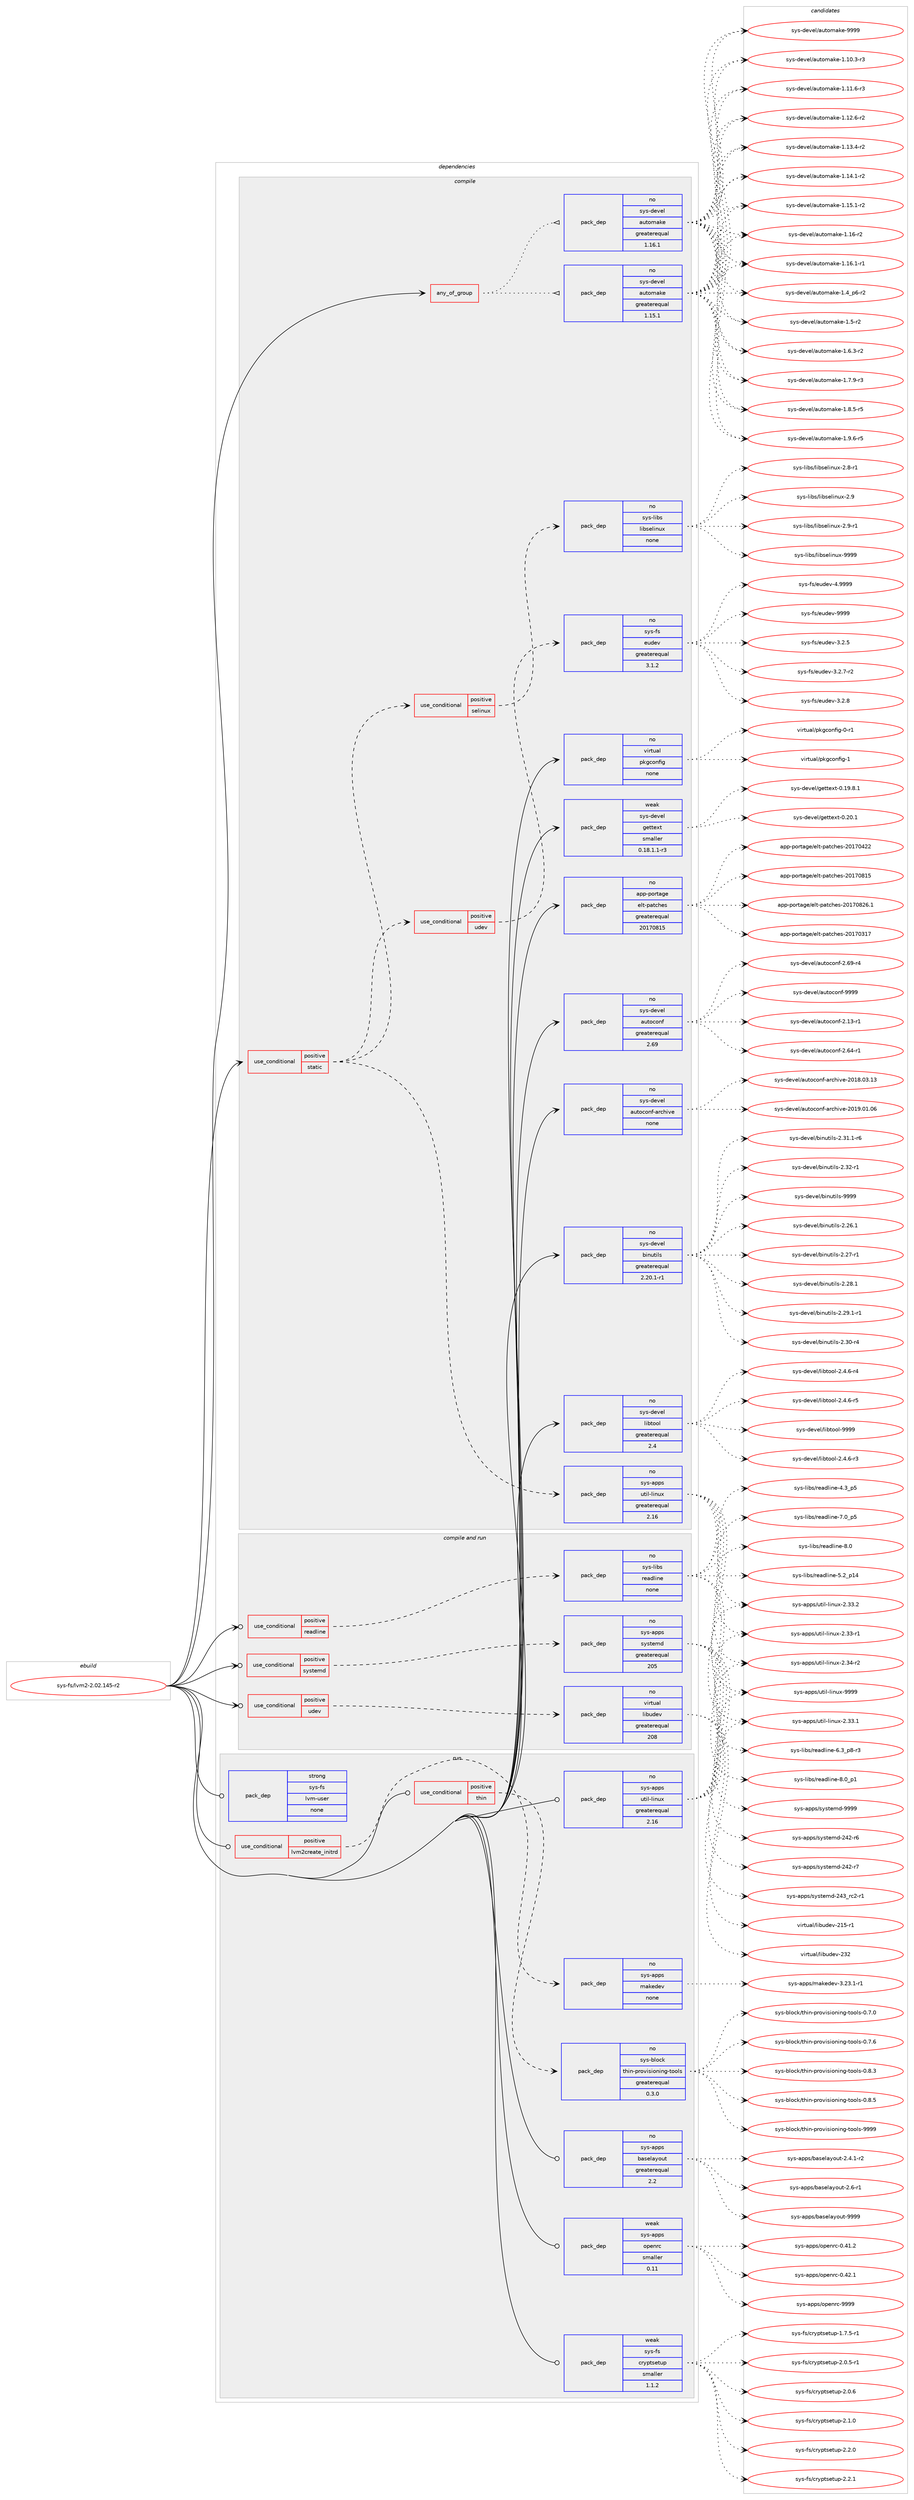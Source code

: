 digraph prolog {

# *************
# Graph options
# *************

newrank=true;
concentrate=true;
compound=true;
graph [rankdir=LR,fontname=Helvetica,fontsize=10,ranksep=1.5];#, ranksep=2.5, nodesep=0.2];
edge  [arrowhead=vee];
node  [fontname=Helvetica,fontsize=10];

# **********
# The ebuild
# **********

subgraph cluster_leftcol {
color=gray;
rank=same;
label=<<i>ebuild</i>>;
id [label="sys-fs/lvm2-2.02.145-r2", color=red, width=4, href="../sys-fs/lvm2-2.02.145-r2.svg"];
}

# ****************
# The dependencies
# ****************

subgraph cluster_midcol {
color=gray;
label=<<i>dependencies</i>>;
subgraph cluster_compile {
fillcolor="#eeeeee";
style=filled;
label=<<i>compile</i>>;
subgraph any19 {
dependency1341 [label=<<TABLE BORDER="0" CELLBORDER="1" CELLSPACING="0" CELLPADDING="4"><TR><TD CELLPADDING="10">any_of_group</TD></TR></TABLE>>, shape=none, color=red];subgraph pack999 {
dependency1342 [label=<<TABLE BORDER="0" CELLBORDER="1" CELLSPACING="0" CELLPADDING="4" WIDTH="220"><TR><TD ROWSPAN="6" CELLPADDING="30">pack_dep</TD></TR><TR><TD WIDTH="110">no</TD></TR><TR><TD>sys-devel</TD></TR><TR><TD>automake</TD></TR><TR><TD>greaterequal</TD></TR><TR><TD>1.16.1</TD></TR></TABLE>>, shape=none, color=blue];
}
dependency1341:e -> dependency1342:w [weight=20,style="dotted",arrowhead="oinv"];
subgraph pack1000 {
dependency1343 [label=<<TABLE BORDER="0" CELLBORDER="1" CELLSPACING="0" CELLPADDING="4" WIDTH="220"><TR><TD ROWSPAN="6" CELLPADDING="30">pack_dep</TD></TR><TR><TD WIDTH="110">no</TD></TR><TR><TD>sys-devel</TD></TR><TR><TD>automake</TD></TR><TR><TD>greaterequal</TD></TR><TR><TD>1.15.1</TD></TR></TABLE>>, shape=none, color=blue];
}
dependency1341:e -> dependency1343:w [weight=20,style="dotted",arrowhead="oinv"];
}
id:e -> dependency1341:w [weight=20,style="solid",arrowhead="vee"];
subgraph cond324 {
dependency1344 [label=<<TABLE BORDER="0" CELLBORDER="1" CELLSPACING="0" CELLPADDING="4"><TR><TD ROWSPAN="3" CELLPADDING="10">use_conditional</TD></TR><TR><TD>positive</TD></TR><TR><TD>static</TD></TR></TABLE>>, shape=none, color=red];
subgraph cond325 {
dependency1345 [label=<<TABLE BORDER="0" CELLBORDER="1" CELLSPACING="0" CELLPADDING="4"><TR><TD ROWSPAN="3" CELLPADDING="10">use_conditional</TD></TR><TR><TD>positive</TD></TR><TR><TD>selinux</TD></TR></TABLE>>, shape=none, color=red];
subgraph pack1001 {
dependency1346 [label=<<TABLE BORDER="0" CELLBORDER="1" CELLSPACING="0" CELLPADDING="4" WIDTH="220"><TR><TD ROWSPAN="6" CELLPADDING="30">pack_dep</TD></TR><TR><TD WIDTH="110">no</TD></TR><TR><TD>sys-libs</TD></TR><TR><TD>libselinux</TD></TR><TR><TD>none</TD></TR><TR><TD></TD></TR></TABLE>>, shape=none, color=blue];
}
dependency1345:e -> dependency1346:w [weight=20,style="dashed",arrowhead="vee"];
}
dependency1344:e -> dependency1345:w [weight=20,style="dashed",arrowhead="vee"];
subgraph cond326 {
dependency1347 [label=<<TABLE BORDER="0" CELLBORDER="1" CELLSPACING="0" CELLPADDING="4"><TR><TD ROWSPAN="3" CELLPADDING="10">use_conditional</TD></TR><TR><TD>positive</TD></TR><TR><TD>udev</TD></TR></TABLE>>, shape=none, color=red];
subgraph pack1002 {
dependency1348 [label=<<TABLE BORDER="0" CELLBORDER="1" CELLSPACING="0" CELLPADDING="4" WIDTH="220"><TR><TD ROWSPAN="6" CELLPADDING="30">pack_dep</TD></TR><TR><TD WIDTH="110">no</TD></TR><TR><TD>sys-fs</TD></TR><TR><TD>eudev</TD></TR><TR><TD>greaterequal</TD></TR><TR><TD>3.1.2</TD></TR></TABLE>>, shape=none, color=blue];
}
dependency1347:e -> dependency1348:w [weight=20,style="dashed",arrowhead="vee"];
}
dependency1344:e -> dependency1347:w [weight=20,style="dashed",arrowhead="vee"];
subgraph pack1003 {
dependency1349 [label=<<TABLE BORDER="0" CELLBORDER="1" CELLSPACING="0" CELLPADDING="4" WIDTH="220"><TR><TD ROWSPAN="6" CELLPADDING="30">pack_dep</TD></TR><TR><TD WIDTH="110">no</TD></TR><TR><TD>sys-apps</TD></TR><TR><TD>util-linux</TD></TR><TR><TD>greaterequal</TD></TR><TR><TD>2.16</TD></TR></TABLE>>, shape=none, color=blue];
}
dependency1344:e -> dependency1349:w [weight=20,style="dashed",arrowhead="vee"];
}
id:e -> dependency1344:w [weight=20,style="solid",arrowhead="vee"];
subgraph pack1004 {
dependency1350 [label=<<TABLE BORDER="0" CELLBORDER="1" CELLSPACING="0" CELLPADDING="4" WIDTH="220"><TR><TD ROWSPAN="6" CELLPADDING="30">pack_dep</TD></TR><TR><TD WIDTH="110">no</TD></TR><TR><TD>app-portage</TD></TR><TR><TD>elt-patches</TD></TR><TR><TD>greaterequal</TD></TR><TR><TD>20170815</TD></TR></TABLE>>, shape=none, color=blue];
}
id:e -> dependency1350:w [weight=20,style="solid",arrowhead="vee"];
subgraph pack1005 {
dependency1351 [label=<<TABLE BORDER="0" CELLBORDER="1" CELLSPACING="0" CELLPADDING="4" WIDTH="220"><TR><TD ROWSPAN="6" CELLPADDING="30">pack_dep</TD></TR><TR><TD WIDTH="110">no</TD></TR><TR><TD>sys-devel</TD></TR><TR><TD>autoconf</TD></TR><TR><TD>greaterequal</TD></TR><TR><TD>2.69</TD></TR></TABLE>>, shape=none, color=blue];
}
id:e -> dependency1351:w [weight=20,style="solid",arrowhead="vee"];
subgraph pack1006 {
dependency1352 [label=<<TABLE BORDER="0" CELLBORDER="1" CELLSPACING="0" CELLPADDING="4" WIDTH="220"><TR><TD ROWSPAN="6" CELLPADDING="30">pack_dep</TD></TR><TR><TD WIDTH="110">no</TD></TR><TR><TD>sys-devel</TD></TR><TR><TD>autoconf-archive</TD></TR><TR><TD>none</TD></TR><TR><TD></TD></TR></TABLE>>, shape=none, color=blue];
}
id:e -> dependency1352:w [weight=20,style="solid",arrowhead="vee"];
subgraph pack1007 {
dependency1353 [label=<<TABLE BORDER="0" CELLBORDER="1" CELLSPACING="0" CELLPADDING="4" WIDTH="220"><TR><TD ROWSPAN="6" CELLPADDING="30">pack_dep</TD></TR><TR><TD WIDTH="110">no</TD></TR><TR><TD>sys-devel</TD></TR><TR><TD>binutils</TD></TR><TR><TD>greaterequal</TD></TR><TR><TD>2.20.1-r1</TD></TR></TABLE>>, shape=none, color=blue];
}
id:e -> dependency1353:w [weight=20,style="solid",arrowhead="vee"];
subgraph pack1008 {
dependency1354 [label=<<TABLE BORDER="0" CELLBORDER="1" CELLSPACING="0" CELLPADDING="4" WIDTH="220"><TR><TD ROWSPAN="6" CELLPADDING="30">pack_dep</TD></TR><TR><TD WIDTH="110">no</TD></TR><TR><TD>sys-devel</TD></TR><TR><TD>libtool</TD></TR><TR><TD>greaterequal</TD></TR><TR><TD>2.4</TD></TR></TABLE>>, shape=none, color=blue];
}
id:e -> dependency1354:w [weight=20,style="solid",arrowhead="vee"];
subgraph pack1009 {
dependency1355 [label=<<TABLE BORDER="0" CELLBORDER="1" CELLSPACING="0" CELLPADDING="4" WIDTH="220"><TR><TD ROWSPAN="6" CELLPADDING="30">pack_dep</TD></TR><TR><TD WIDTH="110">no</TD></TR><TR><TD>virtual</TD></TR><TR><TD>pkgconfig</TD></TR><TR><TD>none</TD></TR><TR><TD></TD></TR></TABLE>>, shape=none, color=blue];
}
id:e -> dependency1355:w [weight=20,style="solid",arrowhead="vee"];
subgraph pack1010 {
dependency1356 [label=<<TABLE BORDER="0" CELLBORDER="1" CELLSPACING="0" CELLPADDING="4" WIDTH="220"><TR><TD ROWSPAN="6" CELLPADDING="30">pack_dep</TD></TR><TR><TD WIDTH="110">weak</TD></TR><TR><TD>sys-devel</TD></TR><TR><TD>gettext</TD></TR><TR><TD>smaller</TD></TR><TR><TD>0.18.1.1-r3</TD></TR></TABLE>>, shape=none, color=blue];
}
id:e -> dependency1356:w [weight=20,style="solid",arrowhead="vee"];
}
subgraph cluster_compileandrun {
fillcolor="#eeeeee";
style=filled;
label=<<i>compile and run</i>>;
subgraph cond327 {
dependency1357 [label=<<TABLE BORDER="0" CELLBORDER="1" CELLSPACING="0" CELLPADDING="4"><TR><TD ROWSPAN="3" CELLPADDING="10">use_conditional</TD></TR><TR><TD>positive</TD></TR><TR><TD>readline</TD></TR></TABLE>>, shape=none, color=red];
subgraph pack1011 {
dependency1358 [label=<<TABLE BORDER="0" CELLBORDER="1" CELLSPACING="0" CELLPADDING="4" WIDTH="220"><TR><TD ROWSPAN="6" CELLPADDING="30">pack_dep</TD></TR><TR><TD WIDTH="110">no</TD></TR><TR><TD>sys-libs</TD></TR><TR><TD>readline</TD></TR><TR><TD>none</TD></TR><TR><TD></TD></TR></TABLE>>, shape=none, color=blue];
}
dependency1357:e -> dependency1358:w [weight=20,style="dashed",arrowhead="vee"];
}
id:e -> dependency1357:w [weight=20,style="solid",arrowhead="odotvee"];
subgraph cond328 {
dependency1359 [label=<<TABLE BORDER="0" CELLBORDER="1" CELLSPACING="0" CELLPADDING="4"><TR><TD ROWSPAN="3" CELLPADDING="10">use_conditional</TD></TR><TR><TD>positive</TD></TR><TR><TD>systemd</TD></TR></TABLE>>, shape=none, color=red];
subgraph pack1012 {
dependency1360 [label=<<TABLE BORDER="0" CELLBORDER="1" CELLSPACING="0" CELLPADDING="4" WIDTH="220"><TR><TD ROWSPAN="6" CELLPADDING="30">pack_dep</TD></TR><TR><TD WIDTH="110">no</TD></TR><TR><TD>sys-apps</TD></TR><TR><TD>systemd</TD></TR><TR><TD>greaterequal</TD></TR><TR><TD>205</TD></TR></TABLE>>, shape=none, color=blue];
}
dependency1359:e -> dependency1360:w [weight=20,style="dashed",arrowhead="vee"];
}
id:e -> dependency1359:w [weight=20,style="solid",arrowhead="odotvee"];
subgraph cond329 {
dependency1361 [label=<<TABLE BORDER="0" CELLBORDER="1" CELLSPACING="0" CELLPADDING="4"><TR><TD ROWSPAN="3" CELLPADDING="10">use_conditional</TD></TR><TR><TD>positive</TD></TR><TR><TD>udev</TD></TR></TABLE>>, shape=none, color=red];
subgraph pack1013 {
dependency1362 [label=<<TABLE BORDER="0" CELLBORDER="1" CELLSPACING="0" CELLPADDING="4" WIDTH="220"><TR><TD ROWSPAN="6" CELLPADDING="30">pack_dep</TD></TR><TR><TD WIDTH="110">no</TD></TR><TR><TD>virtual</TD></TR><TR><TD>libudev</TD></TR><TR><TD>greaterequal</TD></TR><TR><TD>208</TD></TR></TABLE>>, shape=none, color=blue];
}
dependency1361:e -> dependency1362:w [weight=20,style="dashed",arrowhead="vee"];
}
id:e -> dependency1361:w [weight=20,style="solid",arrowhead="odotvee"];
}
subgraph cluster_run {
fillcolor="#eeeeee";
style=filled;
label=<<i>run</i>>;
subgraph cond330 {
dependency1363 [label=<<TABLE BORDER="0" CELLBORDER="1" CELLSPACING="0" CELLPADDING="4"><TR><TD ROWSPAN="3" CELLPADDING="10">use_conditional</TD></TR><TR><TD>positive</TD></TR><TR><TD>lvm2create_initrd</TD></TR></TABLE>>, shape=none, color=red];
subgraph pack1014 {
dependency1364 [label=<<TABLE BORDER="0" CELLBORDER="1" CELLSPACING="0" CELLPADDING="4" WIDTH="220"><TR><TD ROWSPAN="6" CELLPADDING="30">pack_dep</TD></TR><TR><TD WIDTH="110">no</TD></TR><TR><TD>sys-apps</TD></TR><TR><TD>makedev</TD></TR><TR><TD>none</TD></TR><TR><TD></TD></TR></TABLE>>, shape=none, color=blue];
}
dependency1363:e -> dependency1364:w [weight=20,style="dashed",arrowhead="vee"];
}
id:e -> dependency1363:w [weight=20,style="solid",arrowhead="odot"];
subgraph cond331 {
dependency1365 [label=<<TABLE BORDER="0" CELLBORDER="1" CELLSPACING="0" CELLPADDING="4"><TR><TD ROWSPAN="3" CELLPADDING="10">use_conditional</TD></TR><TR><TD>positive</TD></TR><TR><TD>thin</TD></TR></TABLE>>, shape=none, color=red];
subgraph pack1015 {
dependency1366 [label=<<TABLE BORDER="0" CELLBORDER="1" CELLSPACING="0" CELLPADDING="4" WIDTH="220"><TR><TD ROWSPAN="6" CELLPADDING="30">pack_dep</TD></TR><TR><TD WIDTH="110">no</TD></TR><TR><TD>sys-block</TD></TR><TR><TD>thin-provisioning-tools</TD></TR><TR><TD>greaterequal</TD></TR><TR><TD>0.3.0</TD></TR></TABLE>>, shape=none, color=blue];
}
dependency1365:e -> dependency1366:w [weight=20,style="dashed",arrowhead="vee"];
}
id:e -> dependency1365:w [weight=20,style="solid",arrowhead="odot"];
subgraph pack1016 {
dependency1367 [label=<<TABLE BORDER="0" CELLBORDER="1" CELLSPACING="0" CELLPADDING="4" WIDTH="220"><TR><TD ROWSPAN="6" CELLPADDING="30">pack_dep</TD></TR><TR><TD WIDTH="110">no</TD></TR><TR><TD>sys-apps</TD></TR><TR><TD>baselayout</TD></TR><TR><TD>greaterequal</TD></TR><TR><TD>2.2</TD></TR></TABLE>>, shape=none, color=blue];
}
id:e -> dependency1367:w [weight=20,style="solid",arrowhead="odot"];
subgraph pack1017 {
dependency1368 [label=<<TABLE BORDER="0" CELLBORDER="1" CELLSPACING="0" CELLPADDING="4" WIDTH="220"><TR><TD ROWSPAN="6" CELLPADDING="30">pack_dep</TD></TR><TR><TD WIDTH="110">no</TD></TR><TR><TD>sys-apps</TD></TR><TR><TD>util-linux</TD></TR><TR><TD>greaterequal</TD></TR><TR><TD>2.16</TD></TR></TABLE>>, shape=none, color=blue];
}
id:e -> dependency1368:w [weight=20,style="solid",arrowhead="odot"];
subgraph pack1018 {
dependency1369 [label=<<TABLE BORDER="0" CELLBORDER="1" CELLSPACING="0" CELLPADDING="4" WIDTH="220"><TR><TD ROWSPAN="6" CELLPADDING="30">pack_dep</TD></TR><TR><TD WIDTH="110">strong</TD></TR><TR><TD>sys-fs</TD></TR><TR><TD>lvm-user</TD></TR><TR><TD>none</TD></TR><TR><TD></TD></TR></TABLE>>, shape=none, color=blue];
}
id:e -> dependency1369:w [weight=20,style="solid",arrowhead="odot"];
subgraph pack1019 {
dependency1370 [label=<<TABLE BORDER="0" CELLBORDER="1" CELLSPACING="0" CELLPADDING="4" WIDTH="220"><TR><TD ROWSPAN="6" CELLPADDING="30">pack_dep</TD></TR><TR><TD WIDTH="110">weak</TD></TR><TR><TD>sys-apps</TD></TR><TR><TD>openrc</TD></TR><TR><TD>smaller</TD></TR><TR><TD>0.11</TD></TR></TABLE>>, shape=none, color=blue];
}
id:e -> dependency1370:w [weight=20,style="solid",arrowhead="odot"];
subgraph pack1020 {
dependency1371 [label=<<TABLE BORDER="0" CELLBORDER="1" CELLSPACING="0" CELLPADDING="4" WIDTH="220"><TR><TD ROWSPAN="6" CELLPADDING="30">pack_dep</TD></TR><TR><TD WIDTH="110">weak</TD></TR><TR><TD>sys-fs</TD></TR><TR><TD>cryptsetup</TD></TR><TR><TD>smaller</TD></TR><TR><TD>1.1.2</TD></TR></TABLE>>, shape=none, color=blue];
}
id:e -> dependency1371:w [weight=20,style="solid",arrowhead="odot"];
}
}

# **************
# The candidates
# **************

subgraph cluster_choices {
rank=same;
color=gray;
label=<<i>candidates</i>>;

subgraph choice999 {
color=black;
nodesep=1;
choice11512111545100101118101108479711711611110997107101454946494846514511451 [label="sys-devel/automake-1.10.3-r3", color=red, width=4,href="../sys-devel/automake-1.10.3-r3.svg"];
choice11512111545100101118101108479711711611110997107101454946494946544511451 [label="sys-devel/automake-1.11.6-r3", color=red, width=4,href="../sys-devel/automake-1.11.6-r3.svg"];
choice11512111545100101118101108479711711611110997107101454946495046544511450 [label="sys-devel/automake-1.12.6-r2", color=red, width=4,href="../sys-devel/automake-1.12.6-r2.svg"];
choice11512111545100101118101108479711711611110997107101454946495146524511450 [label="sys-devel/automake-1.13.4-r2", color=red, width=4,href="../sys-devel/automake-1.13.4-r2.svg"];
choice11512111545100101118101108479711711611110997107101454946495246494511450 [label="sys-devel/automake-1.14.1-r2", color=red, width=4,href="../sys-devel/automake-1.14.1-r2.svg"];
choice11512111545100101118101108479711711611110997107101454946495346494511450 [label="sys-devel/automake-1.15.1-r2", color=red, width=4,href="../sys-devel/automake-1.15.1-r2.svg"];
choice1151211154510010111810110847971171161111099710710145494649544511450 [label="sys-devel/automake-1.16-r2", color=red, width=4,href="../sys-devel/automake-1.16-r2.svg"];
choice11512111545100101118101108479711711611110997107101454946495446494511449 [label="sys-devel/automake-1.16.1-r1", color=red, width=4,href="../sys-devel/automake-1.16.1-r1.svg"];
choice115121115451001011181011084797117116111109971071014549465295112544511450 [label="sys-devel/automake-1.4_p6-r2", color=red, width=4,href="../sys-devel/automake-1.4_p6-r2.svg"];
choice11512111545100101118101108479711711611110997107101454946534511450 [label="sys-devel/automake-1.5-r2", color=red, width=4,href="../sys-devel/automake-1.5-r2.svg"];
choice115121115451001011181011084797117116111109971071014549465446514511450 [label="sys-devel/automake-1.6.3-r2", color=red, width=4,href="../sys-devel/automake-1.6.3-r2.svg"];
choice115121115451001011181011084797117116111109971071014549465546574511451 [label="sys-devel/automake-1.7.9-r3", color=red, width=4,href="../sys-devel/automake-1.7.9-r3.svg"];
choice115121115451001011181011084797117116111109971071014549465646534511453 [label="sys-devel/automake-1.8.5-r5", color=red, width=4,href="../sys-devel/automake-1.8.5-r5.svg"];
choice115121115451001011181011084797117116111109971071014549465746544511453 [label="sys-devel/automake-1.9.6-r5", color=red, width=4,href="../sys-devel/automake-1.9.6-r5.svg"];
choice115121115451001011181011084797117116111109971071014557575757 [label="sys-devel/automake-9999", color=red, width=4,href="../sys-devel/automake-9999.svg"];
dependency1342:e -> choice11512111545100101118101108479711711611110997107101454946494846514511451:w [style=dotted,weight="100"];
dependency1342:e -> choice11512111545100101118101108479711711611110997107101454946494946544511451:w [style=dotted,weight="100"];
dependency1342:e -> choice11512111545100101118101108479711711611110997107101454946495046544511450:w [style=dotted,weight="100"];
dependency1342:e -> choice11512111545100101118101108479711711611110997107101454946495146524511450:w [style=dotted,weight="100"];
dependency1342:e -> choice11512111545100101118101108479711711611110997107101454946495246494511450:w [style=dotted,weight="100"];
dependency1342:e -> choice11512111545100101118101108479711711611110997107101454946495346494511450:w [style=dotted,weight="100"];
dependency1342:e -> choice1151211154510010111810110847971171161111099710710145494649544511450:w [style=dotted,weight="100"];
dependency1342:e -> choice11512111545100101118101108479711711611110997107101454946495446494511449:w [style=dotted,weight="100"];
dependency1342:e -> choice115121115451001011181011084797117116111109971071014549465295112544511450:w [style=dotted,weight="100"];
dependency1342:e -> choice11512111545100101118101108479711711611110997107101454946534511450:w [style=dotted,weight="100"];
dependency1342:e -> choice115121115451001011181011084797117116111109971071014549465446514511450:w [style=dotted,weight="100"];
dependency1342:e -> choice115121115451001011181011084797117116111109971071014549465546574511451:w [style=dotted,weight="100"];
dependency1342:e -> choice115121115451001011181011084797117116111109971071014549465646534511453:w [style=dotted,weight="100"];
dependency1342:e -> choice115121115451001011181011084797117116111109971071014549465746544511453:w [style=dotted,weight="100"];
dependency1342:e -> choice115121115451001011181011084797117116111109971071014557575757:w [style=dotted,weight="100"];
}
subgraph choice1000 {
color=black;
nodesep=1;
choice11512111545100101118101108479711711611110997107101454946494846514511451 [label="sys-devel/automake-1.10.3-r3", color=red, width=4,href="../sys-devel/automake-1.10.3-r3.svg"];
choice11512111545100101118101108479711711611110997107101454946494946544511451 [label="sys-devel/automake-1.11.6-r3", color=red, width=4,href="../sys-devel/automake-1.11.6-r3.svg"];
choice11512111545100101118101108479711711611110997107101454946495046544511450 [label="sys-devel/automake-1.12.6-r2", color=red, width=4,href="../sys-devel/automake-1.12.6-r2.svg"];
choice11512111545100101118101108479711711611110997107101454946495146524511450 [label="sys-devel/automake-1.13.4-r2", color=red, width=4,href="../sys-devel/automake-1.13.4-r2.svg"];
choice11512111545100101118101108479711711611110997107101454946495246494511450 [label="sys-devel/automake-1.14.1-r2", color=red, width=4,href="../sys-devel/automake-1.14.1-r2.svg"];
choice11512111545100101118101108479711711611110997107101454946495346494511450 [label="sys-devel/automake-1.15.1-r2", color=red, width=4,href="../sys-devel/automake-1.15.1-r2.svg"];
choice1151211154510010111810110847971171161111099710710145494649544511450 [label="sys-devel/automake-1.16-r2", color=red, width=4,href="../sys-devel/automake-1.16-r2.svg"];
choice11512111545100101118101108479711711611110997107101454946495446494511449 [label="sys-devel/automake-1.16.1-r1", color=red, width=4,href="../sys-devel/automake-1.16.1-r1.svg"];
choice115121115451001011181011084797117116111109971071014549465295112544511450 [label="sys-devel/automake-1.4_p6-r2", color=red, width=4,href="../sys-devel/automake-1.4_p6-r2.svg"];
choice11512111545100101118101108479711711611110997107101454946534511450 [label="sys-devel/automake-1.5-r2", color=red, width=4,href="../sys-devel/automake-1.5-r2.svg"];
choice115121115451001011181011084797117116111109971071014549465446514511450 [label="sys-devel/automake-1.6.3-r2", color=red, width=4,href="../sys-devel/automake-1.6.3-r2.svg"];
choice115121115451001011181011084797117116111109971071014549465546574511451 [label="sys-devel/automake-1.7.9-r3", color=red, width=4,href="../sys-devel/automake-1.7.9-r3.svg"];
choice115121115451001011181011084797117116111109971071014549465646534511453 [label="sys-devel/automake-1.8.5-r5", color=red, width=4,href="../sys-devel/automake-1.8.5-r5.svg"];
choice115121115451001011181011084797117116111109971071014549465746544511453 [label="sys-devel/automake-1.9.6-r5", color=red, width=4,href="../sys-devel/automake-1.9.6-r5.svg"];
choice115121115451001011181011084797117116111109971071014557575757 [label="sys-devel/automake-9999", color=red, width=4,href="../sys-devel/automake-9999.svg"];
dependency1343:e -> choice11512111545100101118101108479711711611110997107101454946494846514511451:w [style=dotted,weight="100"];
dependency1343:e -> choice11512111545100101118101108479711711611110997107101454946494946544511451:w [style=dotted,weight="100"];
dependency1343:e -> choice11512111545100101118101108479711711611110997107101454946495046544511450:w [style=dotted,weight="100"];
dependency1343:e -> choice11512111545100101118101108479711711611110997107101454946495146524511450:w [style=dotted,weight="100"];
dependency1343:e -> choice11512111545100101118101108479711711611110997107101454946495246494511450:w [style=dotted,weight="100"];
dependency1343:e -> choice11512111545100101118101108479711711611110997107101454946495346494511450:w [style=dotted,weight="100"];
dependency1343:e -> choice1151211154510010111810110847971171161111099710710145494649544511450:w [style=dotted,weight="100"];
dependency1343:e -> choice11512111545100101118101108479711711611110997107101454946495446494511449:w [style=dotted,weight="100"];
dependency1343:e -> choice115121115451001011181011084797117116111109971071014549465295112544511450:w [style=dotted,weight="100"];
dependency1343:e -> choice11512111545100101118101108479711711611110997107101454946534511450:w [style=dotted,weight="100"];
dependency1343:e -> choice115121115451001011181011084797117116111109971071014549465446514511450:w [style=dotted,weight="100"];
dependency1343:e -> choice115121115451001011181011084797117116111109971071014549465546574511451:w [style=dotted,weight="100"];
dependency1343:e -> choice115121115451001011181011084797117116111109971071014549465646534511453:w [style=dotted,weight="100"];
dependency1343:e -> choice115121115451001011181011084797117116111109971071014549465746544511453:w [style=dotted,weight="100"];
dependency1343:e -> choice115121115451001011181011084797117116111109971071014557575757:w [style=dotted,weight="100"];
}
subgraph choice1001 {
color=black;
nodesep=1;
choice11512111545108105981154710810598115101108105110117120455046564511449 [label="sys-libs/libselinux-2.8-r1", color=red, width=4,href="../sys-libs/libselinux-2.8-r1.svg"];
choice1151211154510810598115471081059811510110810511011712045504657 [label="sys-libs/libselinux-2.9", color=red, width=4,href="../sys-libs/libselinux-2.9.svg"];
choice11512111545108105981154710810598115101108105110117120455046574511449 [label="sys-libs/libselinux-2.9-r1", color=red, width=4,href="../sys-libs/libselinux-2.9-r1.svg"];
choice115121115451081059811547108105981151011081051101171204557575757 [label="sys-libs/libselinux-9999", color=red, width=4,href="../sys-libs/libselinux-9999.svg"];
dependency1346:e -> choice11512111545108105981154710810598115101108105110117120455046564511449:w [style=dotted,weight="100"];
dependency1346:e -> choice1151211154510810598115471081059811510110810511011712045504657:w [style=dotted,weight="100"];
dependency1346:e -> choice11512111545108105981154710810598115101108105110117120455046574511449:w [style=dotted,weight="100"];
dependency1346:e -> choice115121115451081059811547108105981151011081051101171204557575757:w [style=dotted,weight="100"];
}
subgraph choice1002 {
color=black;
nodesep=1;
choice1151211154510211547101117100101118455146504653 [label="sys-fs/eudev-3.2.5", color=red, width=4,href="../sys-fs/eudev-3.2.5.svg"];
choice11512111545102115471011171001011184551465046554511450 [label="sys-fs/eudev-3.2.7-r2", color=red, width=4,href="../sys-fs/eudev-3.2.7-r2.svg"];
choice1151211154510211547101117100101118455146504656 [label="sys-fs/eudev-3.2.8", color=red, width=4,href="../sys-fs/eudev-3.2.8.svg"];
choice115121115451021154710111710010111845524657575757 [label="sys-fs/eudev-4.9999", color=red, width=4,href="../sys-fs/eudev-4.9999.svg"];
choice11512111545102115471011171001011184557575757 [label="sys-fs/eudev-9999", color=red, width=4,href="../sys-fs/eudev-9999.svg"];
dependency1348:e -> choice1151211154510211547101117100101118455146504653:w [style=dotted,weight="100"];
dependency1348:e -> choice11512111545102115471011171001011184551465046554511450:w [style=dotted,weight="100"];
dependency1348:e -> choice1151211154510211547101117100101118455146504656:w [style=dotted,weight="100"];
dependency1348:e -> choice115121115451021154710111710010111845524657575757:w [style=dotted,weight="100"];
dependency1348:e -> choice11512111545102115471011171001011184557575757:w [style=dotted,weight="100"];
}
subgraph choice1003 {
color=black;
nodesep=1;
choice1151211154597112112115471171161051084510810511011712045504651514511449 [label="sys-apps/util-linux-2.33-r1", color=red, width=4,href="../sys-apps/util-linux-2.33-r1.svg"];
choice1151211154597112112115471171161051084510810511011712045504651514649 [label="sys-apps/util-linux-2.33.1", color=red, width=4,href="../sys-apps/util-linux-2.33.1.svg"];
choice1151211154597112112115471171161051084510810511011712045504651514650 [label="sys-apps/util-linux-2.33.2", color=red, width=4,href="../sys-apps/util-linux-2.33.2.svg"];
choice1151211154597112112115471171161051084510810511011712045504651524511450 [label="sys-apps/util-linux-2.34-r2", color=red, width=4,href="../sys-apps/util-linux-2.34-r2.svg"];
choice115121115459711211211547117116105108451081051101171204557575757 [label="sys-apps/util-linux-9999", color=red, width=4,href="../sys-apps/util-linux-9999.svg"];
dependency1349:e -> choice1151211154597112112115471171161051084510810511011712045504651514511449:w [style=dotted,weight="100"];
dependency1349:e -> choice1151211154597112112115471171161051084510810511011712045504651514649:w [style=dotted,weight="100"];
dependency1349:e -> choice1151211154597112112115471171161051084510810511011712045504651514650:w [style=dotted,weight="100"];
dependency1349:e -> choice1151211154597112112115471171161051084510810511011712045504651524511450:w [style=dotted,weight="100"];
dependency1349:e -> choice115121115459711211211547117116105108451081051101171204557575757:w [style=dotted,weight="100"];
}
subgraph choice1004 {
color=black;
nodesep=1;
choice97112112451121111141169710310147101108116451129711699104101115455048495548514955 [label="app-portage/elt-patches-20170317", color=red, width=4,href="../app-portage/elt-patches-20170317.svg"];
choice97112112451121111141169710310147101108116451129711699104101115455048495548525050 [label="app-portage/elt-patches-20170422", color=red, width=4,href="../app-portage/elt-patches-20170422.svg"];
choice97112112451121111141169710310147101108116451129711699104101115455048495548564953 [label="app-portage/elt-patches-20170815", color=red, width=4,href="../app-portage/elt-patches-20170815.svg"];
choice971121124511211111411697103101471011081164511297116991041011154550484955485650544649 [label="app-portage/elt-patches-20170826.1", color=red, width=4,href="../app-portage/elt-patches-20170826.1.svg"];
dependency1350:e -> choice97112112451121111141169710310147101108116451129711699104101115455048495548514955:w [style=dotted,weight="100"];
dependency1350:e -> choice97112112451121111141169710310147101108116451129711699104101115455048495548525050:w [style=dotted,weight="100"];
dependency1350:e -> choice97112112451121111141169710310147101108116451129711699104101115455048495548564953:w [style=dotted,weight="100"];
dependency1350:e -> choice971121124511211111411697103101471011081164511297116991041011154550484955485650544649:w [style=dotted,weight="100"];
}
subgraph choice1005 {
color=black;
nodesep=1;
choice1151211154510010111810110847971171161119911111010245504649514511449 [label="sys-devel/autoconf-2.13-r1", color=red, width=4,href="../sys-devel/autoconf-2.13-r1.svg"];
choice1151211154510010111810110847971171161119911111010245504654524511449 [label="sys-devel/autoconf-2.64-r1", color=red, width=4,href="../sys-devel/autoconf-2.64-r1.svg"];
choice1151211154510010111810110847971171161119911111010245504654574511452 [label="sys-devel/autoconf-2.69-r4", color=red, width=4,href="../sys-devel/autoconf-2.69-r4.svg"];
choice115121115451001011181011084797117116111991111101024557575757 [label="sys-devel/autoconf-9999", color=red, width=4,href="../sys-devel/autoconf-9999.svg"];
dependency1351:e -> choice1151211154510010111810110847971171161119911111010245504649514511449:w [style=dotted,weight="100"];
dependency1351:e -> choice1151211154510010111810110847971171161119911111010245504654524511449:w [style=dotted,weight="100"];
dependency1351:e -> choice1151211154510010111810110847971171161119911111010245504654574511452:w [style=dotted,weight="100"];
dependency1351:e -> choice115121115451001011181011084797117116111991111101024557575757:w [style=dotted,weight="100"];
}
subgraph choice1006 {
color=black;
nodesep=1;
choice115121115451001011181011084797117116111991111101024597114991041051181014550484956464851464951 [label="sys-devel/autoconf-archive-2018.03.13", color=red, width=4,href="../sys-devel/autoconf-archive-2018.03.13.svg"];
choice115121115451001011181011084797117116111991111101024597114991041051181014550484957464849464854 [label="sys-devel/autoconf-archive-2019.01.06", color=red, width=4,href="../sys-devel/autoconf-archive-2019.01.06.svg"];
dependency1352:e -> choice115121115451001011181011084797117116111991111101024597114991041051181014550484956464851464951:w [style=dotted,weight="100"];
dependency1352:e -> choice115121115451001011181011084797117116111991111101024597114991041051181014550484957464849464854:w [style=dotted,weight="100"];
}
subgraph choice1007 {
color=black;
nodesep=1;
choice11512111545100101118101108479810511011711610510811545504650544649 [label="sys-devel/binutils-2.26.1", color=red, width=4,href="../sys-devel/binutils-2.26.1.svg"];
choice11512111545100101118101108479810511011711610510811545504650554511449 [label="sys-devel/binutils-2.27-r1", color=red, width=4,href="../sys-devel/binutils-2.27-r1.svg"];
choice11512111545100101118101108479810511011711610510811545504650564649 [label="sys-devel/binutils-2.28.1", color=red, width=4,href="../sys-devel/binutils-2.28.1.svg"];
choice115121115451001011181011084798105110117116105108115455046505746494511449 [label="sys-devel/binutils-2.29.1-r1", color=red, width=4,href="../sys-devel/binutils-2.29.1-r1.svg"];
choice11512111545100101118101108479810511011711610510811545504651484511452 [label="sys-devel/binutils-2.30-r4", color=red, width=4,href="../sys-devel/binutils-2.30-r4.svg"];
choice115121115451001011181011084798105110117116105108115455046514946494511454 [label="sys-devel/binutils-2.31.1-r6", color=red, width=4,href="../sys-devel/binutils-2.31.1-r6.svg"];
choice11512111545100101118101108479810511011711610510811545504651504511449 [label="sys-devel/binutils-2.32-r1", color=red, width=4,href="../sys-devel/binutils-2.32-r1.svg"];
choice1151211154510010111810110847981051101171161051081154557575757 [label="sys-devel/binutils-9999", color=red, width=4,href="../sys-devel/binutils-9999.svg"];
dependency1353:e -> choice11512111545100101118101108479810511011711610510811545504650544649:w [style=dotted,weight="100"];
dependency1353:e -> choice11512111545100101118101108479810511011711610510811545504650554511449:w [style=dotted,weight="100"];
dependency1353:e -> choice11512111545100101118101108479810511011711610510811545504650564649:w [style=dotted,weight="100"];
dependency1353:e -> choice115121115451001011181011084798105110117116105108115455046505746494511449:w [style=dotted,weight="100"];
dependency1353:e -> choice11512111545100101118101108479810511011711610510811545504651484511452:w [style=dotted,weight="100"];
dependency1353:e -> choice115121115451001011181011084798105110117116105108115455046514946494511454:w [style=dotted,weight="100"];
dependency1353:e -> choice11512111545100101118101108479810511011711610510811545504651504511449:w [style=dotted,weight="100"];
dependency1353:e -> choice1151211154510010111810110847981051101171161051081154557575757:w [style=dotted,weight="100"];
}
subgraph choice1008 {
color=black;
nodesep=1;
choice1151211154510010111810110847108105981161111111084550465246544511451 [label="sys-devel/libtool-2.4.6-r3", color=red, width=4,href="../sys-devel/libtool-2.4.6-r3.svg"];
choice1151211154510010111810110847108105981161111111084550465246544511452 [label="sys-devel/libtool-2.4.6-r4", color=red, width=4,href="../sys-devel/libtool-2.4.6-r4.svg"];
choice1151211154510010111810110847108105981161111111084550465246544511453 [label="sys-devel/libtool-2.4.6-r5", color=red, width=4,href="../sys-devel/libtool-2.4.6-r5.svg"];
choice1151211154510010111810110847108105981161111111084557575757 [label="sys-devel/libtool-9999", color=red, width=4,href="../sys-devel/libtool-9999.svg"];
dependency1354:e -> choice1151211154510010111810110847108105981161111111084550465246544511451:w [style=dotted,weight="100"];
dependency1354:e -> choice1151211154510010111810110847108105981161111111084550465246544511452:w [style=dotted,weight="100"];
dependency1354:e -> choice1151211154510010111810110847108105981161111111084550465246544511453:w [style=dotted,weight="100"];
dependency1354:e -> choice1151211154510010111810110847108105981161111111084557575757:w [style=dotted,weight="100"];
}
subgraph choice1009 {
color=black;
nodesep=1;
choice11810511411611797108471121071039911111010210510345484511449 [label="virtual/pkgconfig-0-r1", color=red, width=4,href="../virtual/pkgconfig-0-r1.svg"];
choice1181051141161179710847112107103991111101021051034549 [label="virtual/pkgconfig-1", color=red, width=4,href="../virtual/pkgconfig-1.svg"];
dependency1355:e -> choice11810511411611797108471121071039911111010210510345484511449:w [style=dotted,weight="100"];
dependency1355:e -> choice1181051141161179710847112107103991111101021051034549:w [style=dotted,weight="100"];
}
subgraph choice1010 {
color=black;
nodesep=1;
choice1151211154510010111810110847103101116116101120116454846495746564649 [label="sys-devel/gettext-0.19.8.1", color=red, width=4,href="../sys-devel/gettext-0.19.8.1.svg"];
choice115121115451001011181011084710310111611610112011645484650484649 [label="sys-devel/gettext-0.20.1", color=red, width=4,href="../sys-devel/gettext-0.20.1.svg"];
dependency1356:e -> choice1151211154510010111810110847103101116116101120116454846495746564649:w [style=dotted,weight="100"];
dependency1356:e -> choice115121115451001011181011084710310111611610112011645484650484649:w [style=dotted,weight="100"];
}
subgraph choice1011 {
color=black;
nodesep=1;
choice11512111545108105981154711410197100108105110101455246519511253 [label="sys-libs/readline-4.3_p5", color=red, width=4,href="../sys-libs/readline-4.3_p5.svg"];
choice1151211154510810598115471141019710010810511010145534650951124952 [label="sys-libs/readline-5.2_p14", color=red, width=4,href="../sys-libs/readline-5.2_p14.svg"];
choice115121115451081059811547114101971001081051101014554465195112564511451 [label="sys-libs/readline-6.3_p8-r3", color=red, width=4,href="../sys-libs/readline-6.3_p8-r3.svg"];
choice11512111545108105981154711410197100108105110101455546489511253 [label="sys-libs/readline-7.0_p5", color=red, width=4,href="../sys-libs/readline-7.0_p5.svg"];
choice1151211154510810598115471141019710010810511010145564648 [label="sys-libs/readline-8.0", color=red, width=4,href="../sys-libs/readline-8.0.svg"];
choice11512111545108105981154711410197100108105110101455646489511249 [label="sys-libs/readline-8.0_p1", color=red, width=4,href="../sys-libs/readline-8.0_p1.svg"];
dependency1358:e -> choice11512111545108105981154711410197100108105110101455246519511253:w [style=dotted,weight="100"];
dependency1358:e -> choice1151211154510810598115471141019710010810511010145534650951124952:w [style=dotted,weight="100"];
dependency1358:e -> choice115121115451081059811547114101971001081051101014554465195112564511451:w [style=dotted,weight="100"];
dependency1358:e -> choice11512111545108105981154711410197100108105110101455546489511253:w [style=dotted,weight="100"];
dependency1358:e -> choice1151211154510810598115471141019710010810511010145564648:w [style=dotted,weight="100"];
dependency1358:e -> choice11512111545108105981154711410197100108105110101455646489511249:w [style=dotted,weight="100"];
}
subgraph choice1012 {
color=black;
nodesep=1;
choice115121115459711211211547115121115116101109100455052504511454 [label="sys-apps/systemd-242-r6", color=red, width=4,href="../sys-apps/systemd-242-r6.svg"];
choice115121115459711211211547115121115116101109100455052504511455 [label="sys-apps/systemd-242-r7", color=red, width=4,href="../sys-apps/systemd-242-r7.svg"];
choice115121115459711211211547115121115116101109100455052519511499504511449 [label="sys-apps/systemd-243_rc2-r1", color=red, width=4,href="../sys-apps/systemd-243_rc2-r1.svg"];
choice1151211154597112112115471151211151161011091004557575757 [label="sys-apps/systemd-9999", color=red, width=4,href="../sys-apps/systemd-9999.svg"];
dependency1360:e -> choice115121115459711211211547115121115116101109100455052504511454:w [style=dotted,weight="100"];
dependency1360:e -> choice115121115459711211211547115121115116101109100455052504511455:w [style=dotted,weight="100"];
dependency1360:e -> choice115121115459711211211547115121115116101109100455052519511499504511449:w [style=dotted,weight="100"];
dependency1360:e -> choice1151211154597112112115471151211151161011091004557575757:w [style=dotted,weight="100"];
}
subgraph choice1013 {
color=black;
nodesep=1;
choice118105114116117971084710810598117100101118455049534511449 [label="virtual/libudev-215-r1", color=red, width=4,href="../virtual/libudev-215-r1.svg"];
choice11810511411611797108471081059811710010111845505150 [label="virtual/libudev-232", color=red, width=4,href="../virtual/libudev-232.svg"];
dependency1362:e -> choice118105114116117971084710810598117100101118455049534511449:w [style=dotted,weight="100"];
dependency1362:e -> choice11810511411611797108471081059811710010111845505150:w [style=dotted,weight="100"];
}
subgraph choice1014 {
color=black;
nodesep=1;
choice11512111545971121121154710997107101100101118455146505146494511449 [label="sys-apps/makedev-3.23.1-r1", color=red, width=4,href="../sys-apps/makedev-3.23.1-r1.svg"];
dependency1364:e -> choice11512111545971121121154710997107101100101118455146505146494511449:w [style=dotted,weight="100"];
}
subgraph choice1015 {
color=black;
nodesep=1;
choice115121115459810811199107471161041051104511211411111810511510511111010511010345116111111108115454846554648 [label="sys-block/thin-provisioning-tools-0.7.0", color=red, width=4,href="../sys-block/thin-provisioning-tools-0.7.0.svg"];
choice115121115459810811199107471161041051104511211411111810511510511111010511010345116111111108115454846554654 [label="sys-block/thin-provisioning-tools-0.7.6", color=red, width=4,href="../sys-block/thin-provisioning-tools-0.7.6.svg"];
choice115121115459810811199107471161041051104511211411111810511510511111010511010345116111111108115454846564651 [label="sys-block/thin-provisioning-tools-0.8.3", color=red, width=4,href="../sys-block/thin-provisioning-tools-0.8.3.svg"];
choice115121115459810811199107471161041051104511211411111810511510511111010511010345116111111108115454846564653 [label="sys-block/thin-provisioning-tools-0.8.5", color=red, width=4,href="../sys-block/thin-provisioning-tools-0.8.5.svg"];
choice1151211154598108111991074711610410511045112114111118105115105111110105110103451161111111081154557575757 [label="sys-block/thin-provisioning-tools-9999", color=red, width=4,href="../sys-block/thin-provisioning-tools-9999.svg"];
dependency1366:e -> choice115121115459810811199107471161041051104511211411111810511510511111010511010345116111111108115454846554648:w [style=dotted,weight="100"];
dependency1366:e -> choice115121115459810811199107471161041051104511211411111810511510511111010511010345116111111108115454846554654:w [style=dotted,weight="100"];
dependency1366:e -> choice115121115459810811199107471161041051104511211411111810511510511111010511010345116111111108115454846564651:w [style=dotted,weight="100"];
dependency1366:e -> choice115121115459810811199107471161041051104511211411111810511510511111010511010345116111111108115454846564653:w [style=dotted,weight="100"];
dependency1366:e -> choice1151211154598108111991074711610410511045112114111118105115105111110105110103451161111111081154557575757:w [style=dotted,weight="100"];
}
subgraph choice1016 {
color=black;
nodesep=1;
choice1151211154597112112115479897115101108971211111171164550465246494511450 [label="sys-apps/baselayout-2.4.1-r2", color=red, width=4,href="../sys-apps/baselayout-2.4.1-r2.svg"];
choice115121115459711211211547989711510110897121111117116455046544511449 [label="sys-apps/baselayout-2.6-r1", color=red, width=4,href="../sys-apps/baselayout-2.6-r1.svg"];
choice1151211154597112112115479897115101108971211111171164557575757 [label="sys-apps/baselayout-9999", color=red, width=4,href="../sys-apps/baselayout-9999.svg"];
dependency1367:e -> choice1151211154597112112115479897115101108971211111171164550465246494511450:w [style=dotted,weight="100"];
dependency1367:e -> choice115121115459711211211547989711510110897121111117116455046544511449:w [style=dotted,weight="100"];
dependency1367:e -> choice1151211154597112112115479897115101108971211111171164557575757:w [style=dotted,weight="100"];
}
subgraph choice1017 {
color=black;
nodesep=1;
choice1151211154597112112115471171161051084510810511011712045504651514511449 [label="sys-apps/util-linux-2.33-r1", color=red, width=4,href="../sys-apps/util-linux-2.33-r1.svg"];
choice1151211154597112112115471171161051084510810511011712045504651514649 [label="sys-apps/util-linux-2.33.1", color=red, width=4,href="../sys-apps/util-linux-2.33.1.svg"];
choice1151211154597112112115471171161051084510810511011712045504651514650 [label="sys-apps/util-linux-2.33.2", color=red, width=4,href="../sys-apps/util-linux-2.33.2.svg"];
choice1151211154597112112115471171161051084510810511011712045504651524511450 [label="sys-apps/util-linux-2.34-r2", color=red, width=4,href="../sys-apps/util-linux-2.34-r2.svg"];
choice115121115459711211211547117116105108451081051101171204557575757 [label="sys-apps/util-linux-9999", color=red, width=4,href="../sys-apps/util-linux-9999.svg"];
dependency1368:e -> choice1151211154597112112115471171161051084510810511011712045504651514511449:w [style=dotted,weight="100"];
dependency1368:e -> choice1151211154597112112115471171161051084510810511011712045504651514649:w [style=dotted,weight="100"];
dependency1368:e -> choice1151211154597112112115471171161051084510810511011712045504651514650:w [style=dotted,weight="100"];
dependency1368:e -> choice1151211154597112112115471171161051084510810511011712045504651524511450:w [style=dotted,weight="100"];
dependency1368:e -> choice115121115459711211211547117116105108451081051101171204557575757:w [style=dotted,weight="100"];
}
subgraph choice1018 {
color=black;
nodesep=1;
}
subgraph choice1019 {
color=black;
nodesep=1;
choice1151211154597112112115471111121011101149945484652494650 [label="sys-apps/openrc-0.41.2", color=red, width=4,href="../sys-apps/openrc-0.41.2.svg"];
choice1151211154597112112115471111121011101149945484652504649 [label="sys-apps/openrc-0.42.1", color=red, width=4,href="../sys-apps/openrc-0.42.1.svg"];
choice115121115459711211211547111112101110114994557575757 [label="sys-apps/openrc-9999", color=red, width=4,href="../sys-apps/openrc-9999.svg"];
dependency1370:e -> choice1151211154597112112115471111121011101149945484652494650:w [style=dotted,weight="100"];
dependency1370:e -> choice1151211154597112112115471111121011101149945484652504649:w [style=dotted,weight="100"];
dependency1370:e -> choice115121115459711211211547111112101110114994557575757:w [style=dotted,weight="100"];
}
subgraph choice1020 {
color=black;
nodesep=1;
choice1151211154510211547991141211121161151011161171124549465546534511449 [label="sys-fs/cryptsetup-1.7.5-r1", color=red, width=4,href="../sys-fs/cryptsetup-1.7.5-r1.svg"];
choice1151211154510211547991141211121161151011161171124550464846534511449 [label="sys-fs/cryptsetup-2.0.5-r1", color=red, width=4,href="../sys-fs/cryptsetup-2.0.5-r1.svg"];
choice115121115451021154799114121112116115101116117112455046484654 [label="sys-fs/cryptsetup-2.0.6", color=red, width=4,href="../sys-fs/cryptsetup-2.0.6.svg"];
choice115121115451021154799114121112116115101116117112455046494648 [label="sys-fs/cryptsetup-2.1.0", color=red, width=4,href="../sys-fs/cryptsetup-2.1.0.svg"];
choice115121115451021154799114121112116115101116117112455046504648 [label="sys-fs/cryptsetup-2.2.0", color=red, width=4,href="../sys-fs/cryptsetup-2.2.0.svg"];
choice115121115451021154799114121112116115101116117112455046504649 [label="sys-fs/cryptsetup-2.2.1", color=red, width=4,href="../sys-fs/cryptsetup-2.2.1.svg"];
dependency1371:e -> choice1151211154510211547991141211121161151011161171124549465546534511449:w [style=dotted,weight="100"];
dependency1371:e -> choice1151211154510211547991141211121161151011161171124550464846534511449:w [style=dotted,weight="100"];
dependency1371:e -> choice115121115451021154799114121112116115101116117112455046484654:w [style=dotted,weight="100"];
dependency1371:e -> choice115121115451021154799114121112116115101116117112455046494648:w [style=dotted,weight="100"];
dependency1371:e -> choice115121115451021154799114121112116115101116117112455046504648:w [style=dotted,weight="100"];
dependency1371:e -> choice115121115451021154799114121112116115101116117112455046504649:w [style=dotted,weight="100"];
}
}

}
